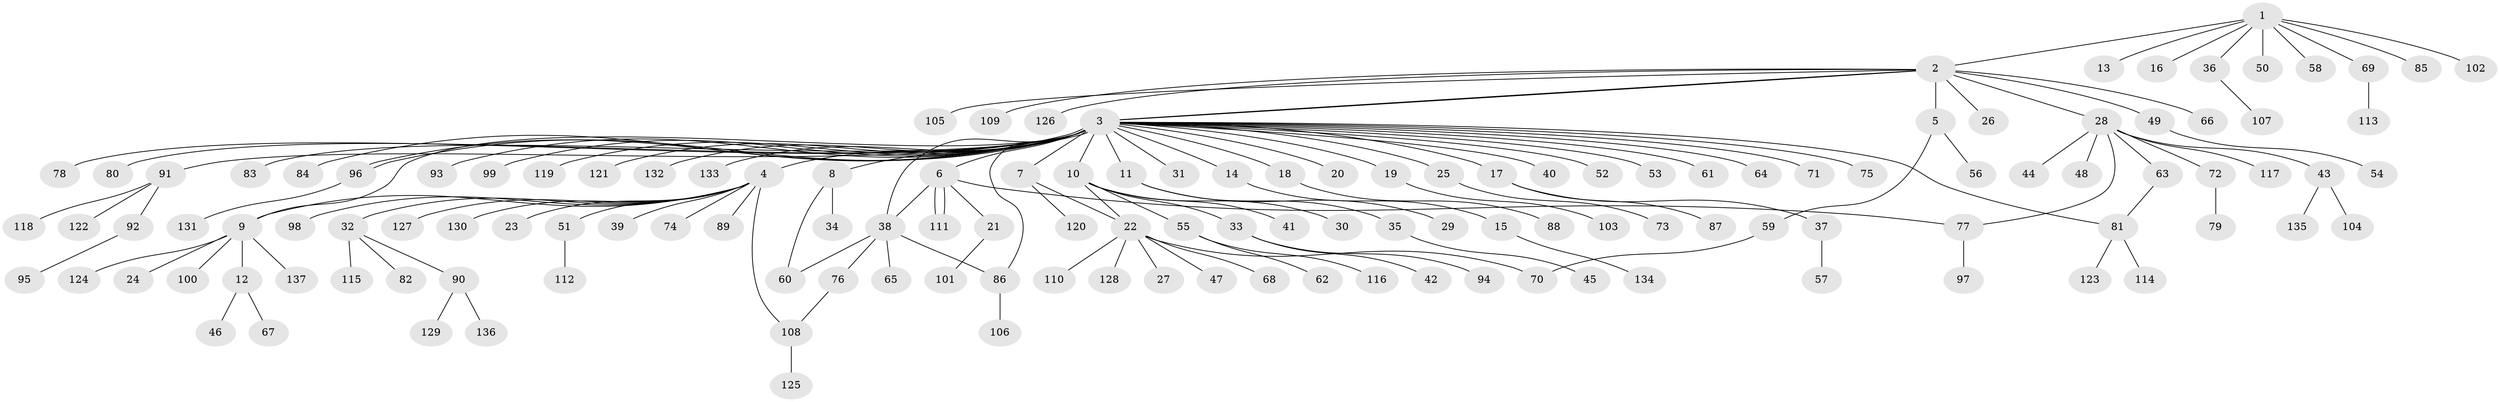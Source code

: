 // coarse degree distribution, {1: 0.6770833333333334, 8: 0.010416666666666666, 5: 0.020833333333333332, 2: 0.1875, 36: 0.010416666666666666, 11: 0.010416666666666666, 4: 0.010416666666666666, 3: 0.03125, 7: 0.020833333333333332, 9: 0.010416666666666666, 6: 0.010416666666666666}
// Generated by graph-tools (version 1.1) at 2025/36/03/04/25 23:36:46]
// undirected, 137 vertices, 148 edges
graph export_dot {
  node [color=gray90,style=filled];
  1;
  2;
  3;
  4;
  5;
  6;
  7;
  8;
  9;
  10;
  11;
  12;
  13;
  14;
  15;
  16;
  17;
  18;
  19;
  20;
  21;
  22;
  23;
  24;
  25;
  26;
  27;
  28;
  29;
  30;
  31;
  32;
  33;
  34;
  35;
  36;
  37;
  38;
  39;
  40;
  41;
  42;
  43;
  44;
  45;
  46;
  47;
  48;
  49;
  50;
  51;
  52;
  53;
  54;
  55;
  56;
  57;
  58;
  59;
  60;
  61;
  62;
  63;
  64;
  65;
  66;
  67;
  68;
  69;
  70;
  71;
  72;
  73;
  74;
  75;
  76;
  77;
  78;
  79;
  80;
  81;
  82;
  83;
  84;
  85;
  86;
  87;
  88;
  89;
  90;
  91;
  92;
  93;
  94;
  95;
  96;
  97;
  98;
  99;
  100;
  101;
  102;
  103;
  104;
  105;
  106;
  107;
  108;
  109;
  110;
  111;
  112;
  113;
  114;
  115;
  116;
  117;
  118;
  119;
  120;
  121;
  122;
  123;
  124;
  125;
  126;
  127;
  128;
  129;
  130;
  131;
  132;
  133;
  134;
  135;
  136;
  137;
  1 -- 2;
  1 -- 13;
  1 -- 16;
  1 -- 36;
  1 -- 50;
  1 -- 58;
  1 -- 69;
  1 -- 85;
  1 -- 102;
  2 -- 3;
  2 -- 3;
  2 -- 5;
  2 -- 26;
  2 -- 28;
  2 -- 49;
  2 -- 66;
  2 -- 105;
  2 -- 109;
  2 -- 126;
  3 -- 4;
  3 -- 6;
  3 -- 7;
  3 -- 8;
  3 -- 9;
  3 -- 10;
  3 -- 11;
  3 -- 14;
  3 -- 17;
  3 -- 18;
  3 -- 19;
  3 -- 20;
  3 -- 25;
  3 -- 31;
  3 -- 38;
  3 -- 40;
  3 -- 52;
  3 -- 53;
  3 -- 61;
  3 -- 64;
  3 -- 71;
  3 -- 75;
  3 -- 78;
  3 -- 80;
  3 -- 81;
  3 -- 83;
  3 -- 84;
  3 -- 86;
  3 -- 91;
  3 -- 93;
  3 -- 96;
  3 -- 96;
  3 -- 99;
  3 -- 119;
  3 -- 121;
  3 -- 132;
  3 -- 133;
  4 -- 9;
  4 -- 23;
  4 -- 32;
  4 -- 39;
  4 -- 51;
  4 -- 74;
  4 -- 89;
  4 -- 98;
  4 -- 108;
  4 -- 127;
  4 -- 130;
  5 -- 56;
  5 -- 59;
  6 -- 21;
  6 -- 38;
  6 -- 77;
  6 -- 111;
  6 -- 111;
  7 -- 22;
  7 -- 120;
  8 -- 34;
  8 -- 60;
  9 -- 12;
  9 -- 24;
  9 -- 100;
  9 -- 124;
  9 -- 137;
  10 -- 22;
  10 -- 30;
  10 -- 33;
  10 -- 41;
  10 -- 55;
  11 -- 29;
  11 -- 35;
  12 -- 46;
  12 -- 67;
  14 -- 15;
  15 -- 134;
  17 -- 37;
  17 -- 87;
  18 -- 88;
  19 -- 103;
  21 -- 101;
  22 -- 27;
  22 -- 47;
  22 -- 68;
  22 -- 70;
  22 -- 110;
  22 -- 128;
  25 -- 73;
  28 -- 43;
  28 -- 44;
  28 -- 48;
  28 -- 63;
  28 -- 72;
  28 -- 77;
  28 -- 117;
  32 -- 82;
  32 -- 90;
  32 -- 115;
  33 -- 42;
  33 -- 94;
  35 -- 45;
  36 -- 107;
  37 -- 57;
  38 -- 60;
  38 -- 65;
  38 -- 76;
  38 -- 86;
  43 -- 104;
  43 -- 135;
  49 -- 54;
  51 -- 112;
  55 -- 62;
  55 -- 116;
  59 -- 70;
  63 -- 81;
  69 -- 113;
  72 -- 79;
  76 -- 108;
  77 -- 97;
  81 -- 114;
  81 -- 123;
  86 -- 106;
  90 -- 129;
  90 -- 136;
  91 -- 92;
  91 -- 118;
  91 -- 122;
  92 -- 95;
  96 -- 131;
  108 -- 125;
}
